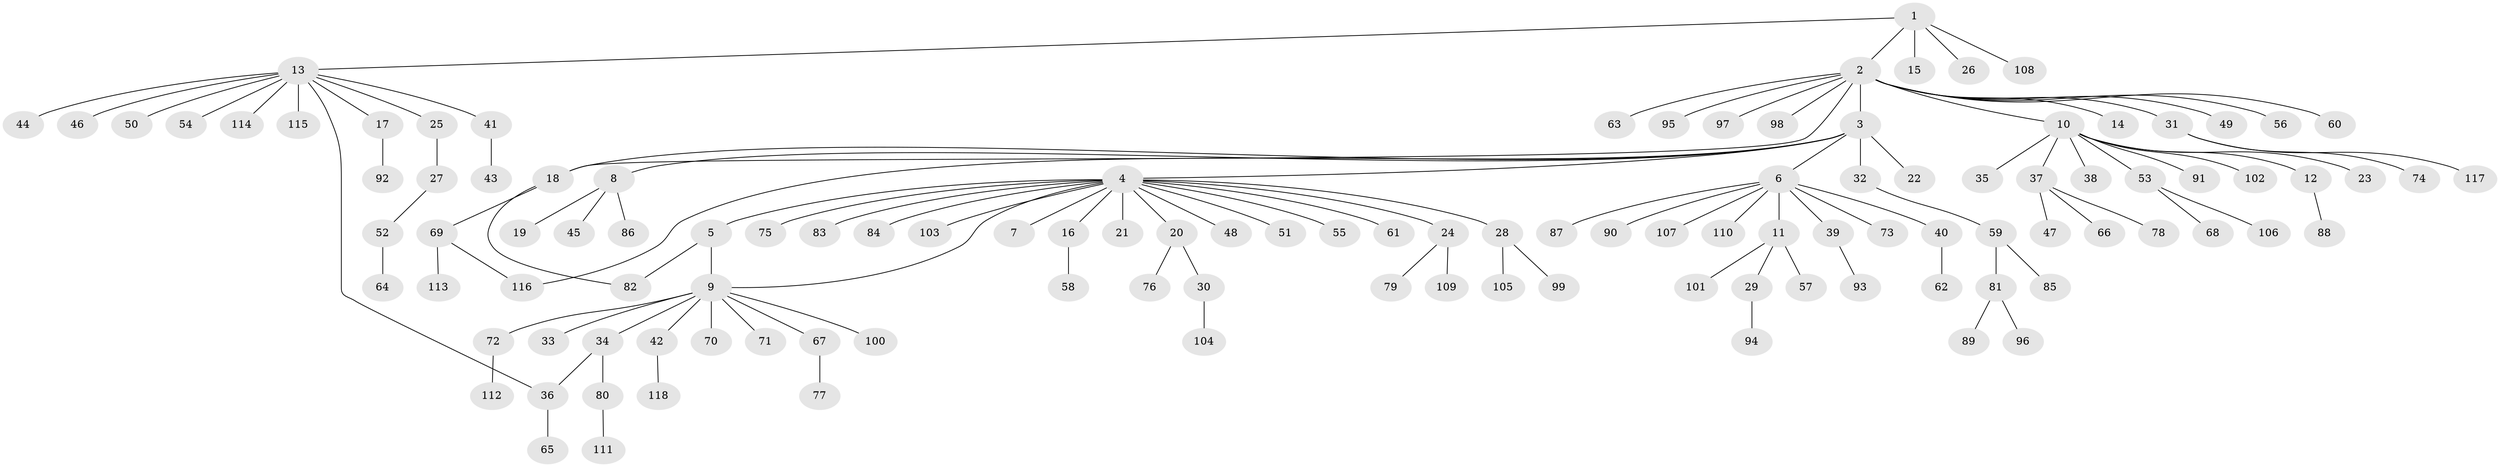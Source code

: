 // coarse degree distribution, {1: 0.7457627118644068, 15: 0.01694915254237288, 7: 0.03389830508474576, 2: 0.1016949152542373, 3: 0.03389830508474576, 9: 0.01694915254237288, 10: 0.01694915254237288, 6: 0.03389830508474576}
// Generated by graph-tools (version 1.1) at 2025/36/03/04/25 23:36:51]
// undirected, 118 vertices, 122 edges
graph export_dot {
  node [color=gray90,style=filled];
  1;
  2;
  3;
  4;
  5;
  6;
  7;
  8;
  9;
  10;
  11;
  12;
  13;
  14;
  15;
  16;
  17;
  18;
  19;
  20;
  21;
  22;
  23;
  24;
  25;
  26;
  27;
  28;
  29;
  30;
  31;
  32;
  33;
  34;
  35;
  36;
  37;
  38;
  39;
  40;
  41;
  42;
  43;
  44;
  45;
  46;
  47;
  48;
  49;
  50;
  51;
  52;
  53;
  54;
  55;
  56;
  57;
  58;
  59;
  60;
  61;
  62;
  63;
  64;
  65;
  66;
  67;
  68;
  69;
  70;
  71;
  72;
  73;
  74;
  75;
  76;
  77;
  78;
  79;
  80;
  81;
  82;
  83;
  84;
  85;
  86;
  87;
  88;
  89;
  90;
  91;
  92;
  93;
  94;
  95;
  96;
  97;
  98;
  99;
  100;
  101;
  102;
  103;
  104;
  105;
  106;
  107;
  108;
  109;
  110;
  111;
  112;
  113;
  114;
  115;
  116;
  117;
  118;
  1 -- 2;
  1 -- 13;
  1 -- 15;
  1 -- 26;
  1 -- 108;
  2 -- 3;
  2 -- 10;
  2 -- 14;
  2 -- 18;
  2 -- 31;
  2 -- 49;
  2 -- 56;
  2 -- 60;
  2 -- 63;
  2 -- 95;
  2 -- 97;
  2 -- 98;
  3 -- 4;
  3 -- 6;
  3 -- 8;
  3 -- 18;
  3 -- 22;
  3 -- 32;
  3 -- 116;
  4 -- 5;
  4 -- 7;
  4 -- 9;
  4 -- 16;
  4 -- 20;
  4 -- 21;
  4 -- 24;
  4 -- 28;
  4 -- 48;
  4 -- 51;
  4 -- 55;
  4 -- 61;
  4 -- 75;
  4 -- 83;
  4 -- 84;
  4 -- 103;
  5 -- 9;
  5 -- 82;
  6 -- 11;
  6 -- 39;
  6 -- 40;
  6 -- 73;
  6 -- 87;
  6 -- 90;
  6 -- 107;
  6 -- 110;
  8 -- 19;
  8 -- 45;
  8 -- 86;
  9 -- 33;
  9 -- 34;
  9 -- 42;
  9 -- 67;
  9 -- 70;
  9 -- 71;
  9 -- 72;
  9 -- 100;
  10 -- 12;
  10 -- 23;
  10 -- 35;
  10 -- 37;
  10 -- 38;
  10 -- 53;
  10 -- 91;
  10 -- 102;
  11 -- 29;
  11 -- 57;
  11 -- 101;
  12 -- 88;
  13 -- 17;
  13 -- 25;
  13 -- 36;
  13 -- 41;
  13 -- 44;
  13 -- 46;
  13 -- 50;
  13 -- 54;
  13 -- 114;
  13 -- 115;
  16 -- 58;
  17 -- 92;
  18 -- 69;
  18 -- 82;
  20 -- 30;
  20 -- 76;
  24 -- 79;
  24 -- 109;
  25 -- 27;
  27 -- 52;
  28 -- 99;
  28 -- 105;
  29 -- 94;
  30 -- 104;
  31 -- 74;
  31 -- 117;
  32 -- 59;
  34 -- 36;
  34 -- 80;
  36 -- 65;
  37 -- 47;
  37 -- 66;
  37 -- 78;
  39 -- 93;
  40 -- 62;
  41 -- 43;
  42 -- 118;
  52 -- 64;
  53 -- 68;
  53 -- 106;
  59 -- 81;
  59 -- 85;
  67 -- 77;
  69 -- 113;
  69 -- 116;
  72 -- 112;
  80 -- 111;
  81 -- 89;
  81 -- 96;
}
